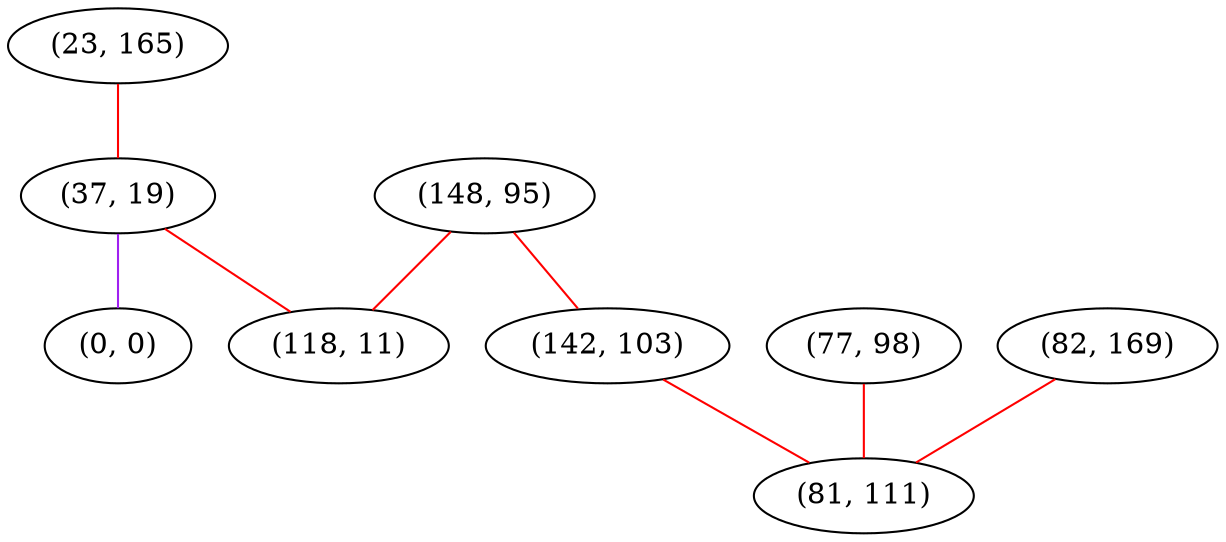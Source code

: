 graph "" {
"(23, 165)";
"(77, 98)";
"(148, 95)";
"(142, 103)";
"(37, 19)";
"(0, 0)";
"(82, 169)";
"(118, 11)";
"(81, 111)";
"(23, 165)" -- "(37, 19)"  [color=red, key=0, weight=1];
"(77, 98)" -- "(81, 111)"  [color=red, key=0, weight=1];
"(148, 95)" -- "(118, 11)"  [color=red, key=0, weight=1];
"(148, 95)" -- "(142, 103)"  [color=red, key=0, weight=1];
"(142, 103)" -- "(81, 111)"  [color=red, key=0, weight=1];
"(37, 19)" -- "(118, 11)"  [color=red, key=0, weight=1];
"(37, 19)" -- "(0, 0)"  [color=purple, key=0, weight=4];
"(82, 169)" -- "(81, 111)"  [color=red, key=0, weight=1];
}
